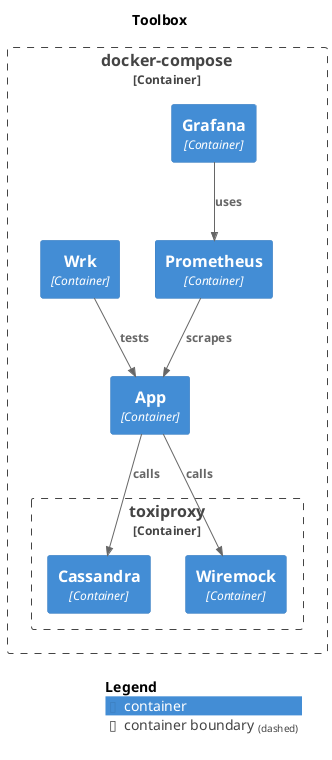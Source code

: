 @startuml
set separator none
title Toolbox

top to bottom direction

!include <C4/C4>
!include <C4/C4_Context>
!include <C4/C4_Component>

Container_Boundary("Toolbox_boundary", "docker-compose", $tags="") {
  Container(Toolbox.Prometheus, "Prometheus", $techn="Container", $descr="", $tags="", $link="")
  Container(Toolbox.Grafana, "Grafana", $techn="Container", $descr="", $tags="", $link="")
  Container(Toolbox.Wrk, "Wrk", $techn="Container", $descr="", $tags="", $link="")
  Container(Toolbox.App, "App", $techn="Container", $descr="", $tags="", $link="")
  Container_Boundary("Toolbox_Toxiproxy_boundary", "toxiproxy", $tags="") {
      Container(Toolbox.Cassandra, "Cassandra", $techn="Container", $descr="", $tags="", $link="")
      Container(Toolbox.Wiremock, "Wiremock", $techn="Container", $descr="", $tags="", $link="")
  }
}

Rel(Toolbox.Grafana, Toolbox.Prometheus, "uses", $techn="", $tags="", $link="")
Rel(Toolbox.Prometheus, Toolbox.App, "scrapes", $techn="", $tags="", $link="")
Rel(Toolbox.App, Toolbox.Cassandra, "calls", $techn="", $tags="", $link="")
Rel(Toolbox.App, Toolbox.Wiremock, "calls", $techn="", $tags="", $link="")
Rel(Toolbox.Wrk, Toolbox.App, "tests", $techn="", $tags="", $link="")

SHOW_LEGEND(true)
@enduml